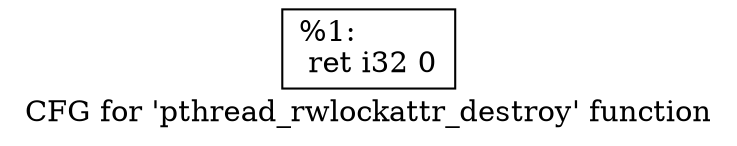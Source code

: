digraph "CFG for 'pthread_rwlockattr_destroy' function" {
	label="CFG for 'pthread_rwlockattr_destroy' function";

	Node0x1fb66b0 [shape=record,label="{%1:\l  ret i32 0\l}"];
}
